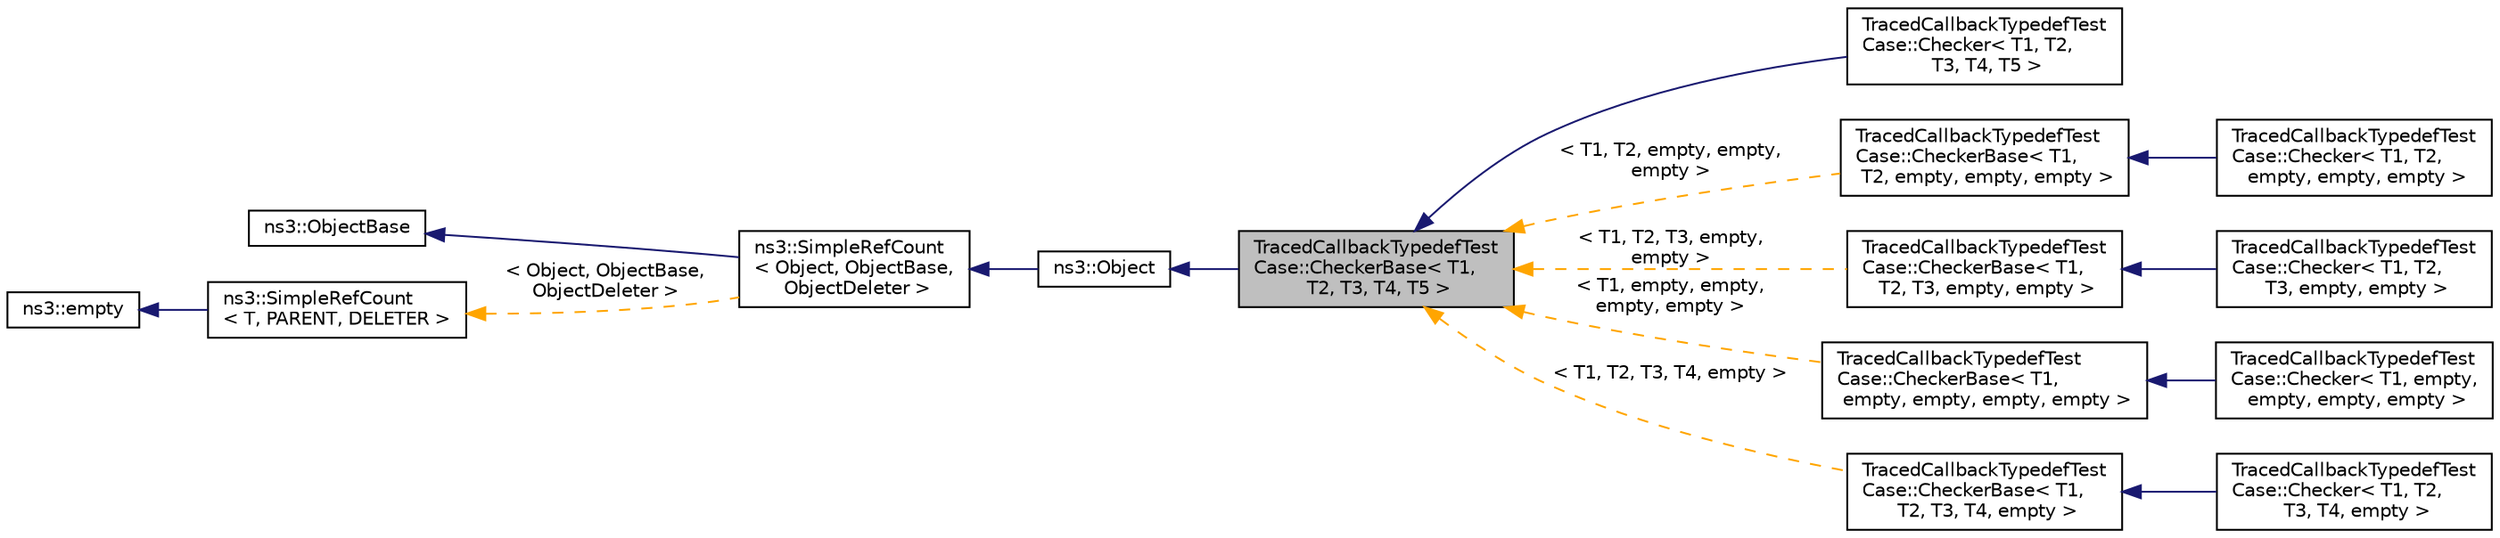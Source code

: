 digraph "TracedCallbackTypedefTestCase::CheckerBase&lt; T1, T2, T3, T4, T5 &gt;"
{
 // LATEX_PDF_SIZE
  edge [fontname="Helvetica",fontsize="10",labelfontname="Helvetica",labelfontsize="10"];
  node [fontname="Helvetica",fontsize="10",shape=record];
  rankdir="LR";
  Node1 [label="TracedCallbackTypedefTest\lCase::CheckerBase\< T1,\l T2, T3, T4, T5 \>",height=0.2,width=0.4,color="black", fillcolor="grey75", style="filled", fontcolor="black",tooltip="Invoker boilerplate."];
  Node2 -> Node1 [dir="back",color="midnightblue",fontsize="10",style="solid",fontname="Helvetica"];
  Node2 [label="ns3::Object",height=0.2,width=0.4,color="black", fillcolor="white", style="filled",URL="$classns3_1_1_object.html",tooltip="A base class which provides memory management and object aggregation."];
  Node3 -> Node2 [dir="back",color="midnightblue",fontsize="10",style="solid",fontname="Helvetica"];
  Node3 [label="ns3::SimpleRefCount\l\< Object, ObjectBase,\l ObjectDeleter \>",height=0.2,width=0.4,color="black", fillcolor="white", style="filled",URL="$classns3_1_1_simple_ref_count.html",tooltip=" "];
  Node4 -> Node3 [dir="back",color="midnightblue",fontsize="10",style="solid",fontname="Helvetica"];
  Node4 [label="ns3::ObjectBase",height=0.2,width=0.4,color="black", fillcolor="white", style="filled",URL="$classns3_1_1_object_base.html",tooltip="Anchor the ns-3 type and attribute system."];
  Node5 -> Node3 [dir="back",color="orange",fontsize="10",style="dashed",label=" \< Object, ObjectBase,\l ObjectDeleter \>" ,fontname="Helvetica"];
  Node5 [label="ns3::SimpleRefCount\l\< T, PARENT, DELETER \>",height=0.2,width=0.4,color="black", fillcolor="white", style="filled",URL="$classns3_1_1_simple_ref_count.html",tooltip="A template-based reference counting class."];
  Node6 -> Node5 [dir="back",color="midnightblue",fontsize="10",style="solid",fontname="Helvetica"];
  Node6 [label="ns3::empty",height=0.2,width=0.4,color="black", fillcolor="white", style="filled",URL="$classns3_1_1empty.html",tooltip="make Callback use a separate empty type"];
  Node1 -> Node7 [dir="back",color="midnightblue",fontsize="10",style="solid",fontname="Helvetica"];
  Node7 [label="TracedCallbackTypedefTest\lCase::Checker\< T1, T2,\l T3, T4, T5 \>",height=0.2,width=0.4,color="black", fillcolor="white", style="filled",URL="$class_traced_callback_typedef_test_case_1_1_checker.html",tooltip="Callback checkers."];
  Node1 -> Node8 [dir="back",color="orange",fontsize="10",style="dashed",label=" \< T1, T2, empty, empty,\l empty \>" ,fontname="Helvetica"];
  Node8 [label="TracedCallbackTypedefTest\lCase::CheckerBase\< T1,\l T2, empty, empty, empty \>",height=0.2,width=0.4,color="black", fillcolor="white", style="filled",URL="$class_traced_callback_typedef_test_case_1_1_checker_base.html",tooltip=" "];
  Node8 -> Node9 [dir="back",color="midnightblue",fontsize="10",style="solid",fontname="Helvetica"];
  Node9 [label="TracedCallbackTypedefTest\lCase::Checker\< T1, T2,\l empty, empty, empty \>",height=0.2,width=0.4,color="black", fillcolor="white", style="filled",URL="$class_traced_callback_typedef_test_case_1_1_checker_3_01_t1_00_01_t2_00_01empty_00_01empty_00_01empty_01_4.html",tooltip=" "];
  Node1 -> Node10 [dir="back",color="orange",fontsize="10",style="dashed",label=" \< T1, T2, T3, empty,\l empty \>" ,fontname="Helvetica"];
  Node10 [label="TracedCallbackTypedefTest\lCase::CheckerBase\< T1,\l T2, T3, empty, empty \>",height=0.2,width=0.4,color="black", fillcolor="white", style="filled",URL="$class_traced_callback_typedef_test_case_1_1_checker_base.html",tooltip=" "];
  Node10 -> Node11 [dir="back",color="midnightblue",fontsize="10",style="solid",fontname="Helvetica"];
  Node11 [label="TracedCallbackTypedefTest\lCase::Checker\< T1, T2,\l T3, empty, empty \>",height=0.2,width=0.4,color="black", fillcolor="white", style="filled",URL="$class_traced_callback_typedef_test_case_1_1_checker_3_01_t1_00_01_t2_00_01_t3_00_01empty_00_01empty_01_4.html",tooltip=" "];
  Node1 -> Node12 [dir="back",color="orange",fontsize="10",style="dashed",label=" \< T1, empty, empty,\l empty, empty \>" ,fontname="Helvetica"];
  Node12 [label="TracedCallbackTypedefTest\lCase::CheckerBase\< T1,\l empty, empty, empty, empty \>",height=0.2,width=0.4,color="black", fillcolor="white", style="filled",URL="$class_traced_callback_typedef_test_case_1_1_checker_base.html",tooltip=" "];
  Node12 -> Node13 [dir="back",color="midnightblue",fontsize="10",style="solid",fontname="Helvetica"];
  Node13 [label="TracedCallbackTypedefTest\lCase::Checker\< T1, empty,\l empty, empty, empty \>",height=0.2,width=0.4,color="black", fillcolor="white", style="filled",URL="$class_traced_callback_typedef_test_case_1_1_checker_3_01_t1_00_01empty_00_01empty_00_01empty_00_01empty_01_4.html",tooltip=" "];
  Node1 -> Node14 [dir="back",color="orange",fontsize="10",style="dashed",label=" \< T1, T2, T3, T4, empty \>" ,fontname="Helvetica"];
  Node14 [label="TracedCallbackTypedefTest\lCase::CheckerBase\< T1,\l T2, T3, T4, empty \>",height=0.2,width=0.4,color="black", fillcolor="white", style="filled",URL="$class_traced_callback_typedef_test_case_1_1_checker_base.html",tooltip=" "];
  Node14 -> Node15 [dir="back",color="midnightblue",fontsize="10",style="solid",fontname="Helvetica"];
  Node15 [label="TracedCallbackTypedefTest\lCase::Checker\< T1, T2,\l T3, T4, empty \>",height=0.2,width=0.4,color="black", fillcolor="white", style="filled",URL="$class_traced_callback_typedef_test_case_1_1_checker_3_01_t1_00_01_t2_00_01_t3_00_01_t4_00_01empty_01_4.html",tooltip=" "];
}

